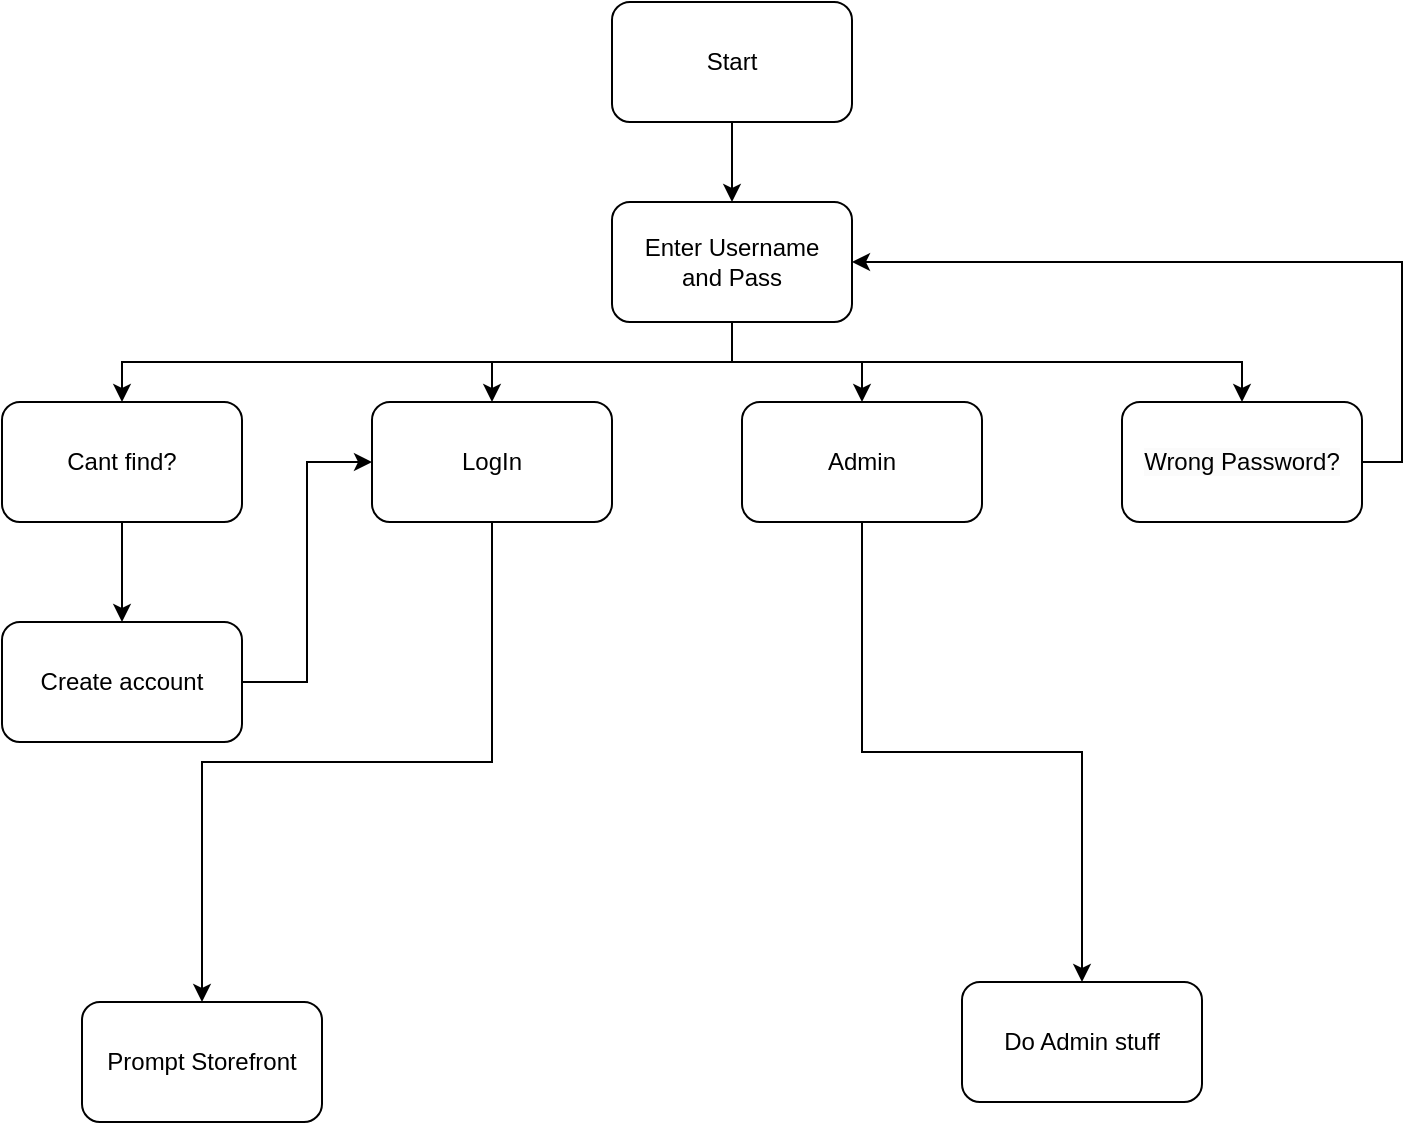 <mxfile version="21.1.2" type="device">
  <diagram name="Page-1" id="kZL0UyfsYdWUP2S2Ewr1">
    <mxGraphModel dx="1434" dy="768" grid="1" gridSize="10" guides="1" tooltips="1" connect="1" arrows="1" fold="1" page="1" pageScale="1" pageWidth="850" pageHeight="1100" math="0" shadow="0">
      <root>
        <mxCell id="0" />
        <mxCell id="1" parent="0" />
        <mxCell id="MW2Y4JrI4-YwGHVKbMBb-3" style="edgeStyle=orthogonalEdgeStyle;rounded=0;orthogonalLoop=1;jettySize=auto;html=1;exitX=0.5;exitY=1;exitDx=0;exitDy=0;entryX=0.5;entryY=0;entryDx=0;entryDy=0;" edge="1" parent="1" source="MW2Y4JrI4-YwGHVKbMBb-1" target="MW2Y4JrI4-YwGHVKbMBb-2">
          <mxGeometry relative="1" as="geometry" />
        </mxCell>
        <mxCell id="MW2Y4JrI4-YwGHVKbMBb-1" value="Start" style="rounded=1;whiteSpace=wrap;html=1;" vertex="1" parent="1">
          <mxGeometry x="365" y="30" width="120" height="60" as="geometry" />
        </mxCell>
        <mxCell id="MW2Y4JrI4-YwGHVKbMBb-7" style="edgeStyle=orthogonalEdgeStyle;rounded=0;orthogonalLoop=1;jettySize=auto;html=1;exitX=0.5;exitY=1;exitDx=0;exitDy=0;entryX=0.5;entryY=0;entryDx=0;entryDy=0;" edge="1" parent="1" source="MW2Y4JrI4-YwGHVKbMBb-2" target="MW2Y4JrI4-YwGHVKbMBb-5">
          <mxGeometry relative="1" as="geometry" />
        </mxCell>
        <mxCell id="MW2Y4JrI4-YwGHVKbMBb-8" style="edgeStyle=orthogonalEdgeStyle;rounded=0;orthogonalLoop=1;jettySize=auto;html=1;exitX=0.5;exitY=1;exitDx=0;exitDy=0;" edge="1" parent="1" source="MW2Y4JrI4-YwGHVKbMBb-2" target="MW2Y4JrI4-YwGHVKbMBb-4">
          <mxGeometry relative="1" as="geometry" />
        </mxCell>
        <mxCell id="MW2Y4JrI4-YwGHVKbMBb-9" style="edgeStyle=orthogonalEdgeStyle;rounded=0;orthogonalLoop=1;jettySize=auto;html=1;exitX=0.5;exitY=1;exitDx=0;exitDy=0;entryX=0.5;entryY=0;entryDx=0;entryDy=0;" edge="1" parent="1" source="MW2Y4JrI4-YwGHVKbMBb-2" target="MW2Y4JrI4-YwGHVKbMBb-6">
          <mxGeometry relative="1" as="geometry" />
        </mxCell>
        <mxCell id="MW2Y4JrI4-YwGHVKbMBb-13" style="edgeStyle=orthogonalEdgeStyle;rounded=0;orthogonalLoop=1;jettySize=auto;html=1;exitX=0.5;exitY=1;exitDx=0;exitDy=0;entryX=0.5;entryY=0;entryDx=0;entryDy=0;" edge="1" parent="1" source="MW2Y4JrI4-YwGHVKbMBb-2" target="MW2Y4JrI4-YwGHVKbMBb-12">
          <mxGeometry relative="1" as="geometry" />
        </mxCell>
        <mxCell id="MW2Y4JrI4-YwGHVKbMBb-2" value="Enter Username&lt;br&gt;and Pass" style="rounded=1;whiteSpace=wrap;html=1;" vertex="1" parent="1">
          <mxGeometry x="365" y="130" width="120" height="60" as="geometry" />
        </mxCell>
        <mxCell id="MW2Y4JrI4-YwGHVKbMBb-11" style="edgeStyle=orthogonalEdgeStyle;rounded=0;orthogonalLoop=1;jettySize=auto;html=1;exitX=0.5;exitY=1;exitDx=0;exitDy=0;entryX=0.5;entryY=0;entryDx=0;entryDy=0;" edge="1" parent="1" source="MW2Y4JrI4-YwGHVKbMBb-4" target="MW2Y4JrI4-YwGHVKbMBb-10">
          <mxGeometry relative="1" as="geometry" />
        </mxCell>
        <mxCell id="MW2Y4JrI4-YwGHVKbMBb-4" value="Cant find?" style="rounded=1;whiteSpace=wrap;html=1;" vertex="1" parent="1">
          <mxGeometry x="60" y="230" width="120" height="60" as="geometry" />
        </mxCell>
        <mxCell id="MW2Y4JrI4-YwGHVKbMBb-19" style="edgeStyle=orthogonalEdgeStyle;rounded=0;orthogonalLoop=1;jettySize=auto;html=1;exitX=0.5;exitY=1;exitDx=0;exitDy=0;" edge="1" parent="1" source="MW2Y4JrI4-YwGHVKbMBb-5" target="MW2Y4JrI4-YwGHVKbMBb-20">
          <mxGeometry relative="1" as="geometry">
            <mxPoint x="160" y="560" as="targetPoint" />
          </mxGeometry>
        </mxCell>
        <mxCell id="MW2Y4JrI4-YwGHVKbMBb-5" value="LogIn" style="rounded=1;whiteSpace=wrap;html=1;" vertex="1" parent="1">
          <mxGeometry x="245" y="230" width="120" height="60" as="geometry" />
        </mxCell>
        <mxCell id="MW2Y4JrI4-YwGHVKbMBb-22" style="edgeStyle=orthogonalEdgeStyle;rounded=0;orthogonalLoop=1;jettySize=auto;html=1;exitX=0.5;exitY=1;exitDx=0;exitDy=0;" edge="1" parent="1" source="MW2Y4JrI4-YwGHVKbMBb-6" target="MW2Y4JrI4-YwGHVKbMBb-21">
          <mxGeometry relative="1" as="geometry" />
        </mxCell>
        <mxCell id="MW2Y4JrI4-YwGHVKbMBb-6" value="Admin" style="rounded=1;whiteSpace=wrap;html=1;" vertex="1" parent="1">
          <mxGeometry x="430" y="230" width="120" height="60" as="geometry" />
        </mxCell>
        <mxCell id="MW2Y4JrI4-YwGHVKbMBb-18" style="edgeStyle=orthogonalEdgeStyle;rounded=0;orthogonalLoop=1;jettySize=auto;html=1;exitX=1;exitY=0.5;exitDx=0;exitDy=0;entryX=0;entryY=0.5;entryDx=0;entryDy=0;" edge="1" parent="1" source="MW2Y4JrI4-YwGHVKbMBb-10" target="MW2Y4JrI4-YwGHVKbMBb-5">
          <mxGeometry relative="1" as="geometry" />
        </mxCell>
        <mxCell id="MW2Y4JrI4-YwGHVKbMBb-10" value="Create account" style="rounded=1;whiteSpace=wrap;html=1;" vertex="1" parent="1">
          <mxGeometry x="60" y="340" width="120" height="60" as="geometry" />
        </mxCell>
        <mxCell id="MW2Y4JrI4-YwGHVKbMBb-17" style="edgeStyle=orthogonalEdgeStyle;rounded=0;orthogonalLoop=1;jettySize=auto;html=1;exitX=1;exitY=0.5;exitDx=0;exitDy=0;entryX=1;entryY=0.5;entryDx=0;entryDy=0;" edge="1" parent="1" source="MW2Y4JrI4-YwGHVKbMBb-12" target="MW2Y4JrI4-YwGHVKbMBb-2">
          <mxGeometry relative="1" as="geometry" />
        </mxCell>
        <mxCell id="MW2Y4JrI4-YwGHVKbMBb-12" value="&lt;span style=&quot;color: rgb(0, 0, 0); font-family: Helvetica; font-size: 12px; font-style: normal; font-variant-ligatures: normal; font-variant-caps: normal; font-weight: 400; letter-spacing: normal; orphans: 2; text-align: center; text-indent: 0px; text-transform: none; widows: 2; word-spacing: 0px; -webkit-text-stroke-width: 0px; background-color: rgb(251, 251, 251); text-decoration-thickness: initial; text-decoration-style: initial; text-decoration-color: initial; float: none; display: inline !important;&quot;&gt;Wrong Password?&lt;/span&gt;" style="rounded=1;whiteSpace=wrap;html=1;" vertex="1" parent="1">
          <mxGeometry x="620" y="230" width="120" height="60" as="geometry" />
        </mxCell>
        <mxCell id="MW2Y4JrI4-YwGHVKbMBb-20" value="Prompt Storefront" style="rounded=1;whiteSpace=wrap;html=1;" vertex="1" parent="1">
          <mxGeometry x="100" y="530" width="120" height="60" as="geometry" />
        </mxCell>
        <mxCell id="MW2Y4JrI4-YwGHVKbMBb-21" value="Do Admin stuff" style="rounded=1;whiteSpace=wrap;html=1;" vertex="1" parent="1">
          <mxGeometry x="540" y="520" width="120" height="60" as="geometry" />
        </mxCell>
      </root>
    </mxGraphModel>
  </diagram>
</mxfile>
